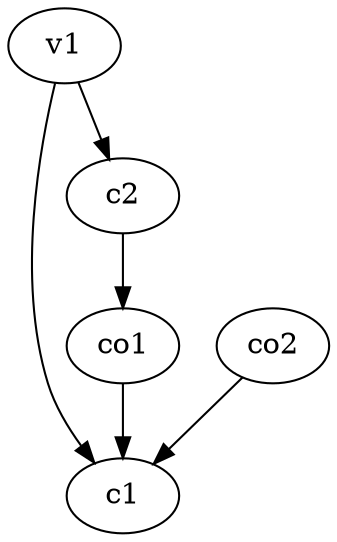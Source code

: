 strict digraph  {
c1;
c2;
v1;
co1;
co2;
c2 -> co1  [weight=1];
v1 -> c2  [weight=1];
v1 -> c1  [weight=1];
co1 -> c1  [weight=1];
co2 -> c1  [weight=1];
}

